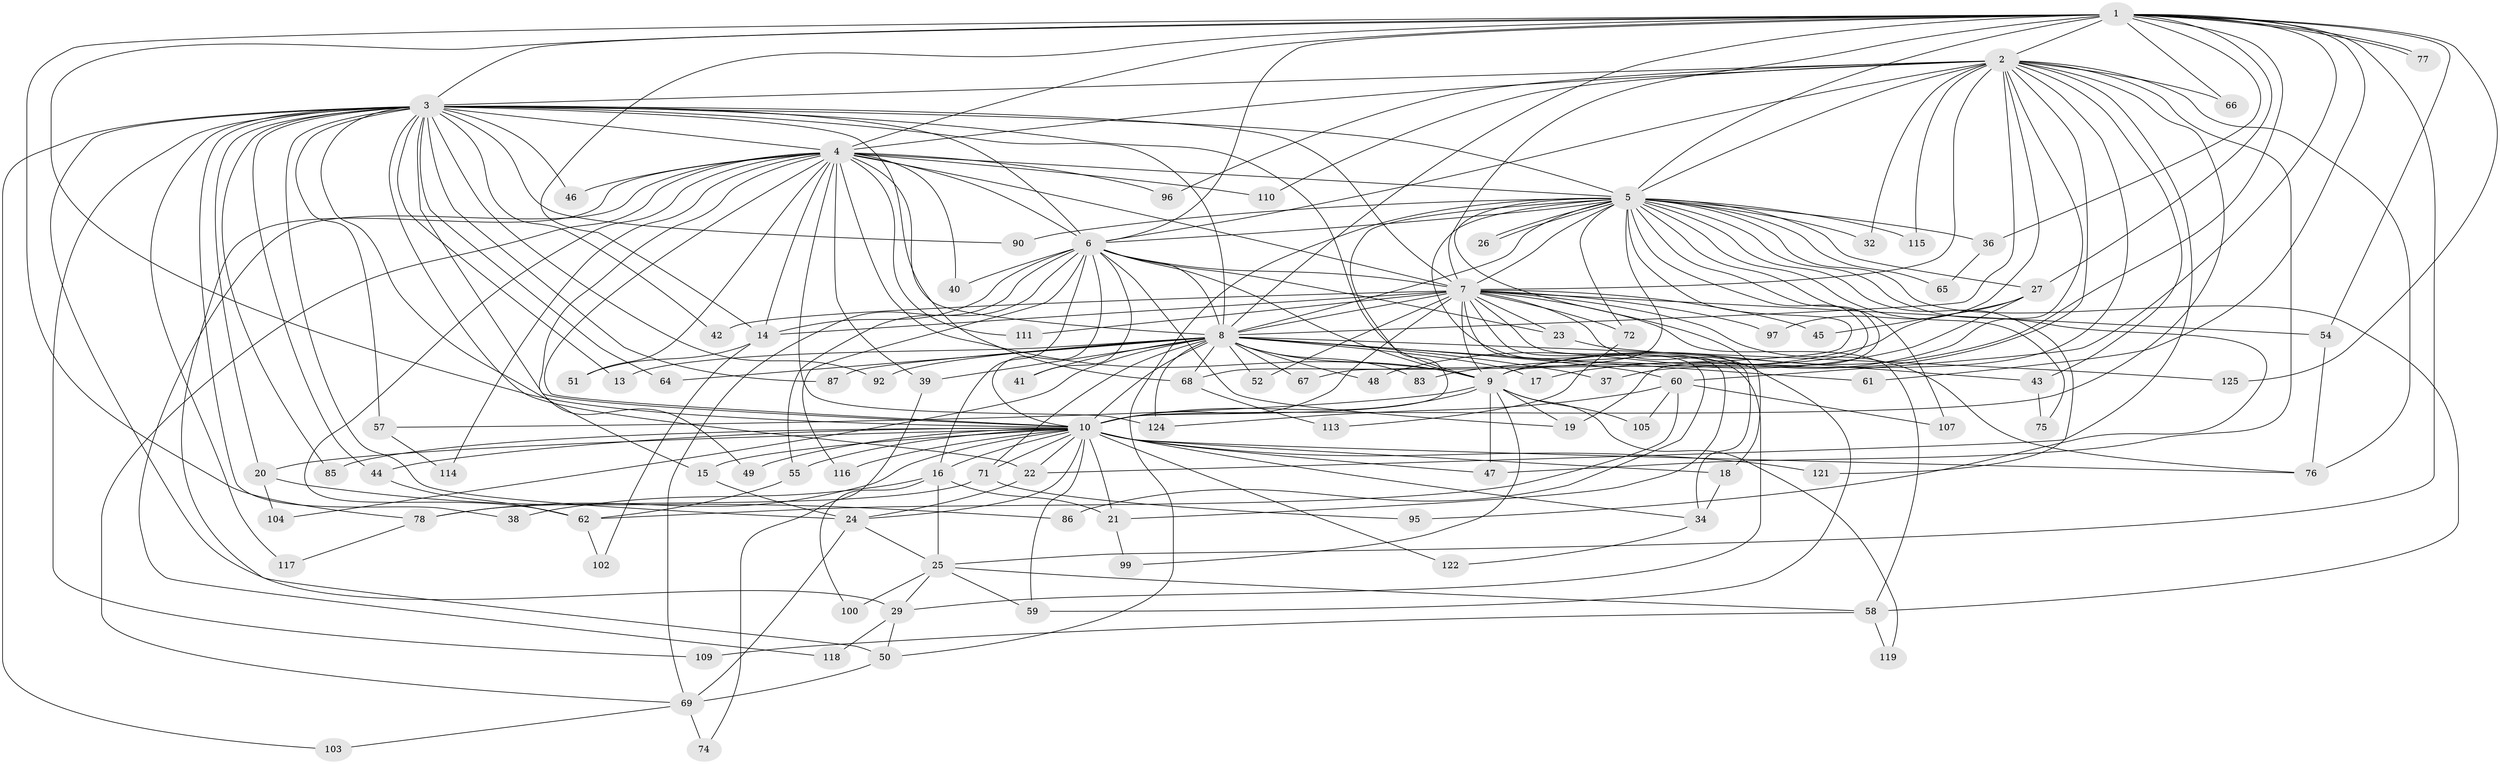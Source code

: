 // Generated by graph-tools (version 1.1) at 2025/23/03/03/25 07:23:40]
// undirected, 96 vertices, 240 edges
graph export_dot {
graph [start="1"]
  node [color=gray90,style=filled];
  1 [super="+63"];
  2 [super="+56"];
  3 [super="+12"];
  4 [super="+28"];
  5 [super="+112"];
  6 [super="+106"];
  7 [super="+53"];
  8 [super="+11"];
  9 [super="+81"];
  10 [super="+31"];
  13;
  14 [super="+33"];
  15;
  16 [super="+126"];
  17;
  18;
  19 [super="+98"];
  20;
  21;
  22 [super="+30"];
  23;
  24 [super="+89"];
  25 [super="+101"];
  26;
  27;
  29 [super="+123"];
  32;
  34 [super="+35"];
  36;
  37;
  38;
  39;
  40;
  41;
  42;
  43;
  44;
  45;
  46;
  47 [super="+120"];
  48;
  49;
  50 [super="+108"];
  51;
  52;
  54 [super="+84"];
  55 [super="+94"];
  57 [super="+73"];
  58 [super="+70"];
  59 [super="+93"];
  60 [super="+127"];
  61;
  62 [super="+82"];
  64;
  65;
  66;
  67;
  68 [super="+80"];
  69 [super="+91"];
  71 [super="+79"];
  72;
  74;
  75;
  76 [super="+88"];
  77;
  78;
  83;
  85;
  86;
  87;
  90;
  92;
  95;
  96;
  97;
  99;
  100;
  102;
  103;
  104;
  105;
  107;
  109;
  110;
  111;
  113;
  114;
  115;
  116;
  117;
  118;
  119;
  121;
  122;
  124;
  125;
  1 -- 2;
  1 -- 3;
  1 -- 4;
  1 -- 5 [weight=2];
  1 -- 6;
  1 -- 7;
  1 -- 8;
  1 -- 9;
  1 -- 10;
  1 -- 14;
  1 -- 25;
  1 -- 27;
  1 -- 36;
  1 -- 54;
  1 -- 60;
  1 -- 61;
  1 -- 66;
  1 -- 77;
  1 -- 77;
  1 -- 78;
  1 -- 125;
  2 -- 3;
  2 -- 4;
  2 -- 5;
  2 -- 6;
  2 -- 7;
  2 -- 8;
  2 -- 9;
  2 -- 10;
  2 -- 17;
  2 -- 32;
  2 -- 37;
  2 -- 43;
  2 -- 47;
  2 -- 66;
  2 -- 76;
  2 -- 96;
  2 -- 97;
  2 -- 115;
  2 -- 110;
  2 -- 22;
  3 -- 4;
  3 -- 5;
  3 -- 6;
  3 -- 7 [weight=2];
  3 -- 8;
  3 -- 9;
  3 -- 10;
  3 -- 13;
  3 -- 15;
  3 -- 20;
  3 -- 22;
  3 -- 42;
  3 -- 46;
  3 -- 64;
  3 -- 87;
  3 -- 90;
  3 -- 92;
  3 -- 109;
  3 -- 117;
  3 -- 68;
  3 -- 38;
  3 -- 103;
  3 -- 44;
  3 -- 85;
  3 -- 24;
  3 -- 57;
  3 -- 29;
  4 -- 5;
  4 -- 6;
  4 -- 7;
  4 -- 8;
  4 -- 9;
  4 -- 10;
  4 -- 39;
  4 -- 49;
  4 -- 50;
  4 -- 51;
  4 -- 62;
  4 -- 69;
  4 -- 96;
  4 -- 111;
  4 -- 114;
  4 -- 118;
  4 -- 124;
  4 -- 40;
  4 -- 46;
  4 -- 110;
  4 -- 14;
  5 -- 6;
  5 -- 7;
  5 -- 8;
  5 -- 9;
  5 -- 10;
  5 -- 18;
  5 -- 19;
  5 -- 26;
  5 -- 26;
  5 -- 27;
  5 -- 32;
  5 -- 36;
  5 -- 50;
  5 -- 65;
  5 -- 67;
  5 -- 72;
  5 -- 75;
  5 -- 90;
  5 -- 95;
  5 -- 107;
  5 -- 115;
  5 -- 121;
  5 -- 29;
  5 -- 68;
  5 -- 58;
  6 -- 7;
  6 -- 8;
  6 -- 9;
  6 -- 10;
  6 -- 14;
  6 -- 16 [weight=3];
  6 -- 23;
  6 -- 40;
  6 -- 41;
  6 -- 55;
  6 -- 116;
  6 -- 69;
  6 -- 19;
  7 -- 8;
  7 -- 9 [weight=2];
  7 -- 10;
  7 -- 21;
  7 -- 23;
  7 -- 34;
  7 -- 42;
  7 -- 45;
  7 -- 52;
  7 -- 54;
  7 -- 58;
  7 -- 72;
  7 -- 86;
  7 -- 97;
  7 -- 111;
  7 -- 76;
  7 -- 14;
  7 -- 59;
  8 -- 9;
  8 -- 10 [weight=2];
  8 -- 17;
  8 -- 41;
  8 -- 48;
  8 -- 52;
  8 -- 60;
  8 -- 64;
  8 -- 67;
  8 -- 68;
  8 -- 83;
  8 -- 92;
  8 -- 104;
  8 -- 125;
  8 -- 37;
  8 -- 71;
  8 -- 39;
  8 -- 13;
  8 -- 87;
  8 -- 124;
  8 -- 61;
  9 -- 10;
  9 -- 19;
  9 -- 57 [weight=2];
  9 -- 99;
  9 -- 105;
  9 -- 119;
  9 -- 47;
  10 -- 15;
  10 -- 16;
  10 -- 18;
  10 -- 20;
  10 -- 22;
  10 -- 44;
  10 -- 47;
  10 -- 49;
  10 -- 55;
  10 -- 59;
  10 -- 71;
  10 -- 76;
  10 -- 78;
  10 -- 85;
  10 -- 116;
  10 -- 121;
  10 -- 122;
  10 -- 21;
  10 -- 34;
  10 -- 24;
  14 -- 102;
  14 -- 51;
  15 -- 24;
  16 -- 21;
  16 -- 25;
  16 -- 38;
  16 -- 100;
  18 -- 34;
  20 -- 86;
  20 -- 104;
  21 -- 99;
  22 -- 24;
  23 -- 43;
  24 -- 69;
  24 -- 25;
  25 -- 29;
  25 -- 58;
  25 -- 59;
  25 -- 100;
  27 -- 45;
  27 -- 48;
  27 -- 83;
  29 -- 118;
  29 -- 50;
  34 -- 122;
  36 -- 65;
  39 -- 74;
  43 -- 75;
  44 -- 62;
  50 -- 69;
  54 -- 76;
  55 -- 62;
  57 -- 114;
  58 -- 109;
  58 -- 119;
  60 -- 62;
  60 -- 105;
  60 -- 107;
  60 -- 124;
  62 -- 102;
  68 -- 113;
  69 -- 74;
  69 -- 103;
  71 -- 95;
  71 -- 78;
  72 -- 113;
  78 -- 117;
}
